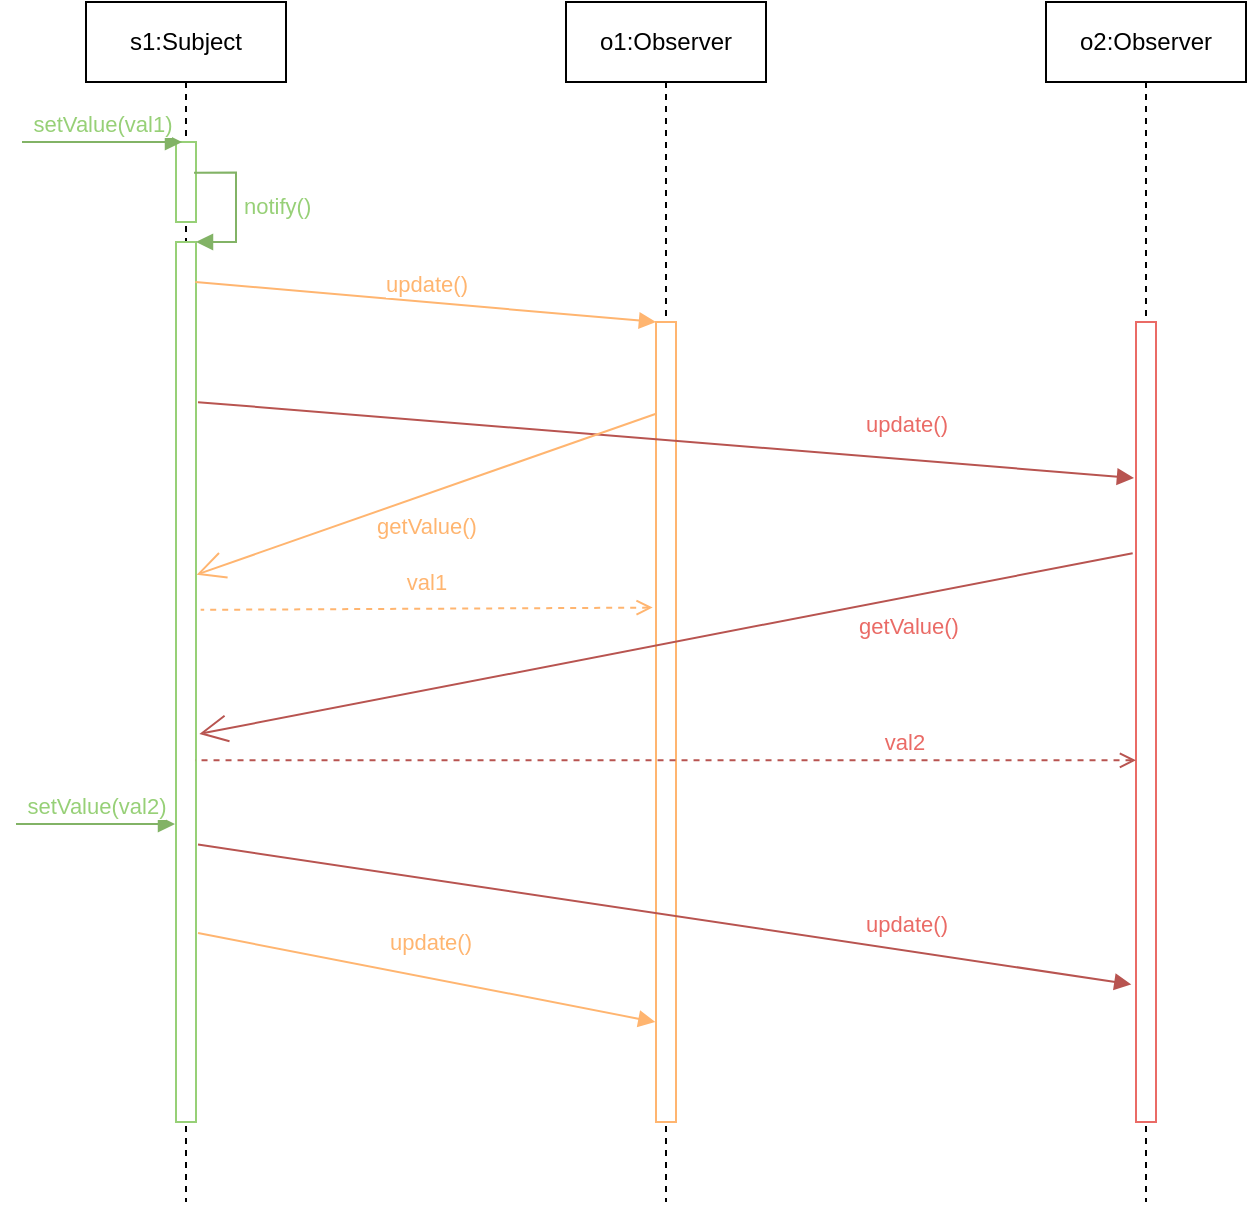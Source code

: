 <mxfile version="13.0.3" type="device"><diagram id="wg3auN-zR0fW3-4It2KP" name="Page-1"><mxGraphModel dx="948" dy="532" grid="1" gridSize="10" guides="1" tooltips="1" connect="1" arrows="1" fold="1" page="1" pageScale="1" pageWidth="827" pageHeight="1169" background="none" math="0" shadow="0"><root><mxCell id="0"/><mxCell id="1" parent="0"/><mxCell id="dGIiS2LclyyNdlE5fNuz-1" value="s1:Subject" style="shape=umlLifeline;perimeter=lifelinePerimeter;whiteSpace=wrap;html=1;container=1;collapsible=0;recursiveResize=0;outlineConnect=0;" vertex="1" parent="1"><mxGeometry x="50" y="120" width="100" height="600" as="geometry"/></mxCell><mxCell id="dGIiS2LclyyNdlE5fNuz-4" value="" style="html=1;points=[];perimeter=orthogonalPerimeter;strokeColor=#97D077;" vertex="1" parent="dGIiS2LclyyNdlE5fNuz-1"><mxGeometry x="45" y="70" width="10" height="40" as="geometry"/></mxCell><mxCell id="dGIiS2LclyyNdlE5fNuz-5" value="" style="html=1;points=[];perimeter=orthogonalPerimeter;strokeColor=#97D077;" vertex="1" parent="dGIiS2LclyyNdlE5fNuz-1"><mxGeometry x="45" y="120" width="10" height="440" as="geometry"/></mxCell><mxCell id="dGIiS2LclyyNdlE5fNuz-6" value="&lt;font color=&quot;#97d077&quot;&gt;notify()&lt;/font&gt;" style="edgeStyle=orthogonalEdgeStyle;html=1;align=left;spacingLeft=2;endArrow=block;rounded=0;entryX=1;entryY=0;exitX=0.9;exitY=0.383;exitDx=0;exitDy=0;exitPerimeter=0;fillColor=#d5e8d4;strokeColor=#82b366;" edge="1" target="dGIiS2LclyyNdlE5fNuz-5" parent="dGIiS2LclyyNdlE5fNuz-1" source="dGIiS2LclyyNdlE5fNuz-4"><mxGeometry relative="1" as="geometry"><mxPoint x="50" y="130" as="sourcePoint"/><Array as="points"><mxPoint x="75" y="85"/><mxPoint x="75" y="120"/></Array></mxGeometry></mxCell><mxCell id="dGIiS2LclyyNdlE5fNuz-2" value="o1:Observer" style="shape=umlLifeline;perimeter=lifelinePerimeter;whiteSpace=wrap;html=1;container=1;collapsible=0;recursiveResize=0;outlineConnect=0;" vertex="1" parent="1"><mxGeometry x="290" y="120" width="100" height="600" as="geometry"/></mxCell><mxCell id="dGIiS2LclyyNdlE5fNuz-11" value="" style="html=1;points=[];perimeter=orthogonalPerimeter;strokeColor=#FFB570;" vertex="1" parent="dGIiS2LclyyNdlE5fNuz-2"><mxGeometry x="45" y="160" width="10" height="400" as="geometry"/></mxCell><mxCell id="dGIiS2LclyyNdlE5fNuz-3" value="o2:Observer" style="shape=umlLifeline;perimeter=lifelinePerimeter;whiteSpace=wrap;html=1;container=1;collapsible=0;recursiveResize=0;outlineConnect=0;" vertex="1" parent="1"><mxGeometry x="530" y="120" width="100" height="600" as="geometry"/></mxCell><mxCell id="dGIiS2LclyyNdlE5fNuz-12" value="" style="html=1;points=[];perimeter=orthogonalPerimeter;strokeColor=#EA6B66;" vertex="1" parent="dGIiS2LclyyNdlE5fNuz-3"><mxGeometry x="45" y="160" width="10" height="400" as="geometry"/></mxCell><mxCell id="dGIiS2LclyyNdlE5fNuz-7" value="&lt;font color=&quot;#97d077&quot;&gt;setValue(val1)&lt;/font&gt;" style="html=1;verticalAlign=bottom;endArrow=block;fillColor=#d5e8d4;strokeColor=#82b366;" edge="1" parent="1"><mxGeometry width="80" relative="1" as="geometry"><mxPoint x="18" y="190" as="sourcePoint"/><mxPoint x="98" y="190" as="targetPoint"/></mxGeometry></mxCell><mxCell id="dGIiS2LclyyNdlE5fNuz-9" value="&lt;font color=&quot;#ffb570&quot;&gt;update()&lt;/font&gt;" style="html=1;verticalAlign=bottom;endArrow=block;exitX=0.967;exitY=0.4;exitDx=0;exitDy=0;exitPerimeter=0;fillColor=#fff2cc;strokeColor=#FFB570;" edge="1" parent="1" target="dGIiS2LclyyNdlE5fNuz-11"><mxGeometry x="0.001" width="80" relative="1" as="geometry"><mxPoint x="104.67" y="260" as="sourcePoint"/><mxPoint x="230" y="260" as="targetPoint"/><mxPoint as="offset"/></mxGeometry></mxCell><mxCell id="dGIiS2LclyyNdlE5fNuz-10" value="&lt;font color=&quot;#ea6b66&quot;&gt;update()&lt;/font&gt;" style="html=1;verticalAlign=bottom;endArrow=block;entryX=-0.1;entryY=0.195;entryDx=0;entryDy=0;entryPerimeter=0;exitX=1.1;exitY=0.182;exitDx=0;exitDy=0;exitPerimeter=0;fillColor=#f8cecc;strokeColor=#b85450;" edge="1" parent="1" source="dGIiS2LclyyNdlE5fNuz-5" target="dGIiS2LclyyNdlE5fNuz-12"><mxGeometry x="0.509" y="9" width="80" relative="1" as="geometry"><mxPoint x="104.67" y="350.0" as="sourcePoint"/><mxPoint x="230" y="350.0" as="targetPoint"/><mxPoint as="offset"/></mxGeometry></mxCell><mxCell id="dGIiS2LclyyNdlE5fNuz-14" value="" style="endArrow=open;endSize=12;html=1;exitX=-0.033;exitY=0.115;exitDx=0;exitDy=0;exitPerimeter=0;entryX=1.033;entryY=0.378;entryDx=0;entryDy=0;entryPerimeter=0;fillColor=#fff2cc;strokeColor=#FFB570;" edge="1" parent="1" source="dGIiS2LclyyNdlE5fNuz-11" target="dGIiS2LclyyNdlE5fNuz-5"><mxGeometry width="160" relative="1" as="geometry"><mxPoint x="240" y="469.67" as="sourcePoint"/><mxPoint x="400" y="469.67" as="targetPoint"/></mxGeometry></mxCell><mxCell id="dGIiS2LclyyNdlE5fNuz-17" value="&lt;font color=&quot;#ffb570&quot;&gt;getValue()&lt;/font&gt;" style="edgeLabel;html=1;align=center;verticalAlign=middle;resizable=0;points=[];fontColor=#FFD966;" vertex="1" connectable="0" parent="dGIiS2LclyyNdlE5fNuz-14"><mxGeometry x="-0.269" y="-1" relative="1" as="geometry"><mxPoint x="-30.64" y="27.64" as="offset"/></mxGeometry></mxCell><mxCell id="dGIiS2LclyyNdlE5fNuz-15" value="" style="endArrow=open;endSize=12;html=1;exitX=-0.167;exitY=0.289;exitDx=0;exitDy=0;exitPerimeter=0;entryX=1.167;entryY=0.559;entryDx=0;entryDy=0;entryPerimeter=0;fillColor=#f8cecc;strokeColor=#b85450;" edge="1" parent="1" source="dGIiS2LclyyNdlE5fNuz-12" target="dGIiS2LclyyNdlE5fNuz-5"><mxGeometry width="160" relative="1" as="geometry"><mxPoint x="466.66" y="371.65" as="sourcePoint"/><mxPoint x="240.0" y="568.35" as="targetPoint"/></mxGeometry></mxCell><mxCell id="dGIiS2LclyyNdlE5fNuz-16" value="getValue()" style="edgeLabel;html=1;align=center;verticalAlign=middle;resizable=0;points=[];fontColor=#EA6B66;" vertex="1" connectable="0" parent="dGIiS2LclyyNdlE5fNuz-15"><mxGeometry x="-0.183" y="-1" relative="1" as="geometry"><mxPoint x="77.95" y="0.5" as="offset"/></mxGeometry></mxCell><mxCell id="dGIiS2LclyyNdlE5fNuz-18" value="&lt;font color=&quot;#97d077&quot;&gt;setValue(val2)&lt;/font&gt;" style="html=1;verticalAlign=bottom;endArrow=block;fillColor=#d5e8d4;strokeColor=#82b366;" edge="1" parent="1"><mxGeometry width="80" relative="1" as="geometry"><mxPoint x="15" y="531" as="sourcePoint"/><mxPoint x="94.5" y="531" as="targetPoint"/></mxGeometry></mxCell><mxCell id="dGIiS2LclyyNdlE5fNuz-19" value="&lt;font color=&quot;#ffb570&quot;&gt;update()&lt;/font&gt;" style="html=1;verticalAlign=bottom;endArrow=block;exitX=1.1;exitY=0.758;exitDx=0;exitDy=0;exitPerimeter=0;entryX=-0.033;entryY=0.875;entryDx=0;entryDy=0;entryPerimeter=0;fillColor=#fff2cc;strokeColor=#FFB570;" edge="1" parent="1" target="dGIiS2LclyyNdlE5fNuz-11"><mxGeometry x="-0.003" y="9" width="80" relative="1" as="geometry"><mxPoint x="106" y="585.52" as="sourcePoint"/><mxPoint x="260" y="630" as="targetPoint"/><mxPoint as="offset"/></mxGeometry></mxCell><mxCell id="dGIiS2LclyyNdlE5fNuz-22" value="&lt;font color=&quot;#ea6b66&quot;&gt;update()&lt;/font&gt;" style="html=1;verticalAlign=bottom;endArrow=block;exitX=1.1;exitY=0.662;exitDx=0;exitDy=0;exitPerimeter=0;entryX=-0.233;entryY=0.803;entryDx=0;entryDy=0;entryPerimeter=0;fillColor=#f8cecc;strokeColor=#b85450;" edge="1" parent="1"><mxGeometry x="0.514" y="4" width="80" relative="1" as="geometry"><mxPoint x="106" y="541.28" as="sourcePoint"/><mxPoint x="572.67" y="611.2" as="targetPoint"/><mxPoint as="offset"/></mxGeometry></mxCell><mxCell id="dGIiS2LclyyNdlE5fNuz-23" value="" style="endArrow=none;endSize=12;html=1;entryX=0.967;entryY=0.589;entryDx=0;entryDy=0;entryPerimeter=0;endFill=0;startArrow=open;startFill=0;dashed=1;fillColor=#f8cecc;strokeColor=#b85450;" edge="1" parent="1" source="dGIiS2LclyyNdlE5fNuz-12" target="dGIiS2LclyyNdlE5fNuz-5"><mxGeometry width="160" relative="1" as="geometry"><mxPoint x="540" y="499" as="sourcePoint"/><mxPoint x="116" y="564.49" as="targetPoint"/></mxGeometry></mxCell><mxCell id="dGIiS2LclyyNdlE5fNuz-24" value="val2" style="edgeLabel;html=1;align=center;verticalAlign=middle;resizable=0;points=[];fontColor=#EA6B66;" vertex="1" connectable="0" parent="dGIiS2LclyyNdlE5fNuz-23"><mxGeometry x="-0.269" y="-1" relative="1" as="geometry"><mxPoint x="56" y="-8.16" as="offset"/></mxGeometry></mxCell><mxCell id="dGIiS2LclyyNdlE5fNuz-26" value="" style="endArrow=none;endSize=12;html=1;exitX=-0.167;exitY=0.357;exitDx=0;exitDy=0;exitPerimeter=0;entryX=1.233;entryY=0.418;entryDx=0;entryDy=0;entryPerimeter=0;endFill=0;startArrow=open;startFill=0;dashed=1;fillColor=#fff2cc;strokeColor=#FFB570;" edge="1" parent="1" source="dGIiS2LclyyNdlE5fNuz-11" target="dGIiS2LclyyNdlE5fNuz-5"><mxGeometry width="160" relative="1" as="geometry"><mxPoint x="328" y="475.36" as="sourcePoint"/><mxPoint x="100" y="450" as="targetPoint"/></mxGeometry></mxCell><mxCell id="dGIiS2LclyyNdlE5fNuz-27" value="&lt;font color=&quot;#ffb570&quot;&gt;val1&lt;/font&gt;" style="edgeLabel;html=1;align=center;verticalAlign=middle;resizable=0;points=[];fontColor=#FFD966;" vertex="1" connectable="0" parent="dGIiS2LclyyNdlE5fNuz-26"><mxGeometry x="-0.269" y="-1" relative="1" as="geometry"><mxPoint x="-30.66" y="-12.21" as="offset"/></mxGeometry></mxCell></root></mxGraphModel></diagram></mxfile>